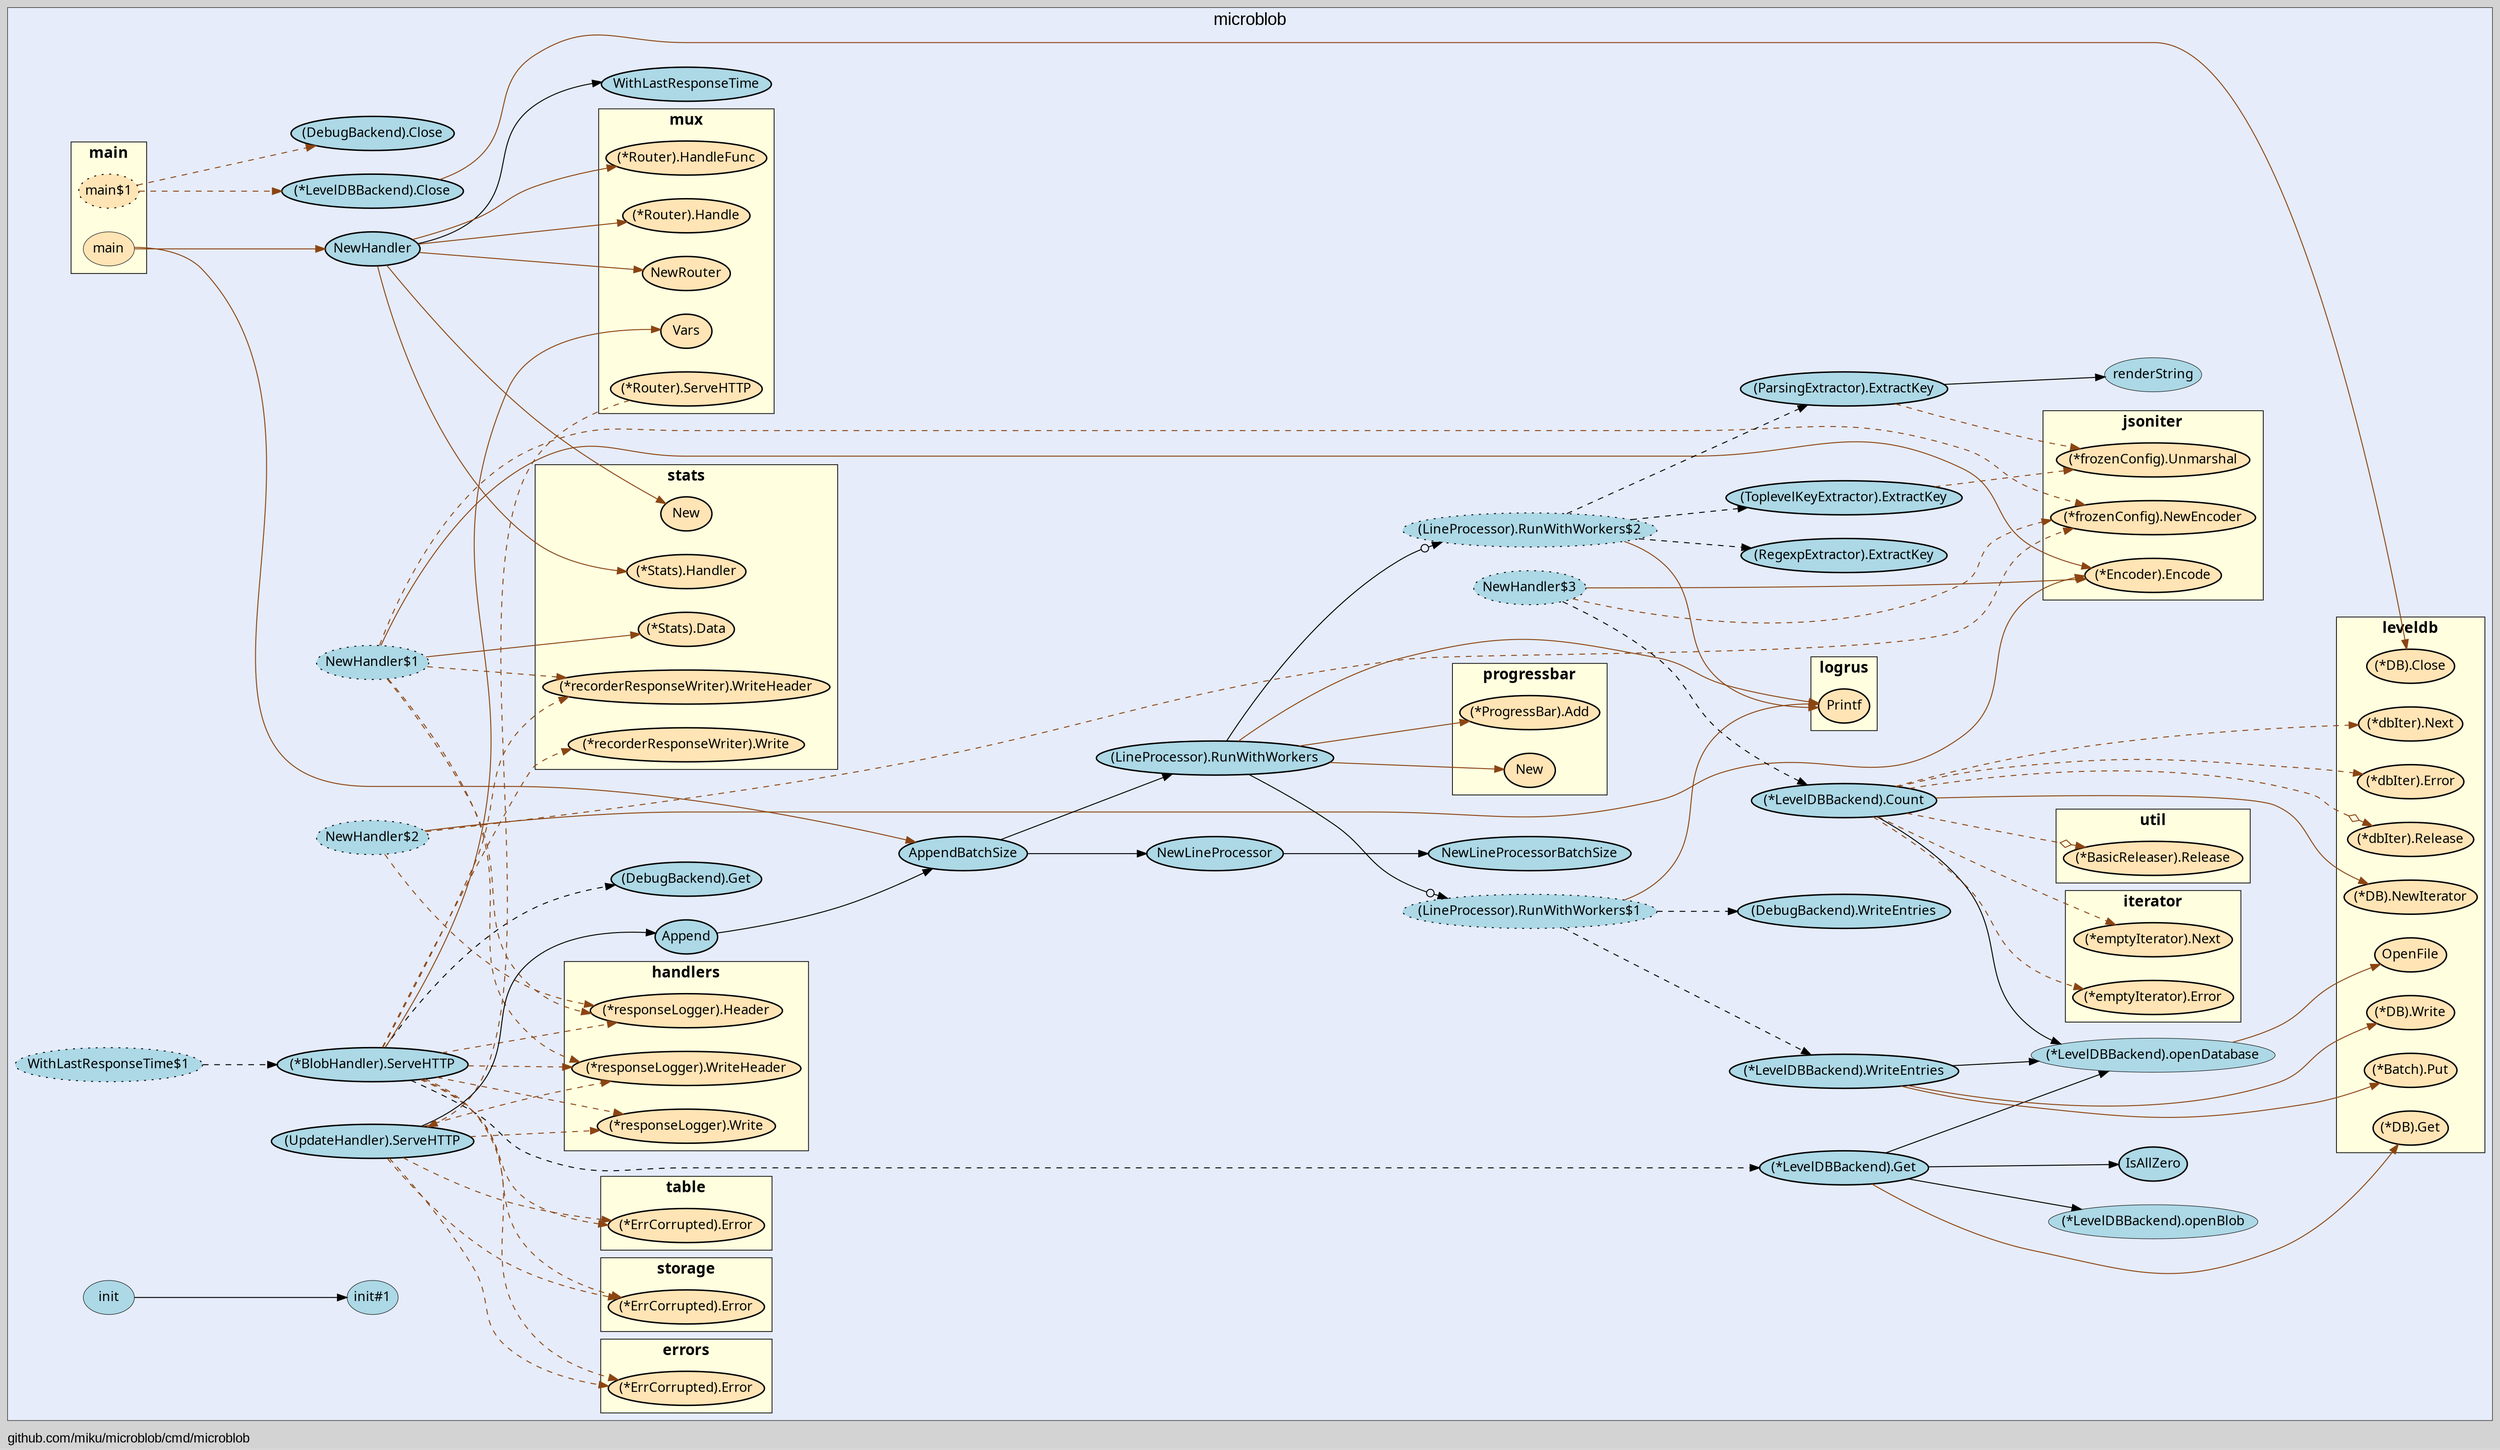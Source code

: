 digraph gocallvis {
    label="github.com/miku/microblob/cmd/microblob";
    labeljust="l";
    fontname="Arial";
    fontsize="14";
    rankdir="LR";
    bgcolor="lightgray";
    style="solid";
    penwidth="0.5";
    pad="0.0";
    nodesep="0.35";

    node [shape="ellipse" style="filled" fillcolor="honeydew" fontname="Verdana" penwidth="1.0" margin="0.05,0.0"];
    edge [minlen="2"]

    subgraph "cluster_focus" {
        bgcolor="#e6ecfa";
label="microblob";
labelloc="t";
labeljust="c";
fontsize="18";
        
        "github.com/miku/microblob.NewHandler$1" [ style="dotted,filled" fillcolor="lightblue" label="NewHandler$1" ]
        "github.com/miku/microblob.NewHandler$2" [ fillcolor="lightblue" label="NewHandler$2" style="dotted,filled" ]
        "github.com/miku/microblob.NewHandler$3" [ fillcolor="lightblue" label="NewHandler$3" style="dotted,filled" ]
        "(*github.com/miku/microblob.LevelDBBackend).openDatabase" [ label="(*LevelDBBackend).openDatabase" penwidth="0.5" fillcolor="lightblue" ]
        "(*github.com/miku/microblob.LevelDBBackend).Count" [ fillcolor="lightblue" label="(*LevelDBBackend).Count" penwidth="1.5" ]
        "(*github.com/miku/microblob.BlobHandler).ServeHTTP" [ penwidth="1.5" fillcolor="lightblue" label="(*BlobHandler).ServeHTTP" ]
        "(*github.com/miku/microblob.LevelDBBackend).Get" [ penwidth="1.5" fillcolor="lightblue" label="(*LevelDBBackend).Get" ]
        "(*github.com/miku/microblob.LevelDBBackend).openBlob" [ fillcolor="lightblue" label="(*LevelDBBackend).openBlob" penwidth="0.5" ]
        "github.com/miku/microblob.IsAllZero" [ label="IsAllZero" penwidth="1.5" fillcolor="lightblue" ]
        "(github.com/miku/microblob.DebugBackend).Get" [ label="(DebugBackend).Get" penwidth="1.5" fillcolor="lightblue" ]
        "github.com/miku/microblob.WithLastResponseTime$1" [ label="WithLastResponseTime$1" style="dotted,filled" fillcolor="lightblue" ]
        "github.com/miku/microblob.NewLineProcessor" [ fillcolor="lightblue" label="NewLineProcessor" penwidth="1.5" ]
        "github.com/miku/microblob.NewLineProcessorBatchSize" [ fillcolor="lightblue" label="NewLineProcessorBatchSize" penwidth="1.5" ]
        "github.com/miku/microblob.AppendBatchSize" [ fillcolor="lightblue" label="AppendBatchSize" penwidth="1.5" ]
        "(github.com/miku/microblob.LineProcessor).RunWithWorkers$2" [ fillcolor="lightblue" label="(LineProcessor).RunWithWorkers$2" style="dotted,filled" ]
        "(github.com/miku/microblob.RegexpExtractor).ExtractKey" [ fillcolor="lightblue" label="(RegexpExtractor).ExtractKey" penwidth="1.5" ]
        "(github.com/miku/microblob.ParsingExtractor).ExtractKey" [ fillcolor="lightblue" label="(ParsingExtractor).ExtractKey" penwidth="1.5" ]
        "github.com/miku/microblob.renderString" [ fillcolor="lightblue" label="renderString" penwidth="0.5" ]
        "(github.com/miku/microblob.ToplevelKeyExtractor).ExtractKey" [ penwidth="1.5" fillcolor="lightblue" label="(ToplevelKeyExtractor).ExtractKey" ]
        "(github.com/miku/microblob.LineProcessor).RunWithWorkers" [ penwidth="1.5" fillcolor="lightblue" label="(LineProcessor).RunWithWorkers" ]
        "(github.com/miku/microblob.LineProcessor).RunWithWorkers$1" [ fillcolor="lightblue" label="(LineProcessor).RunWithWorkers$1" style="dotted,filled" ]
        "(github.com/miku/microblob.DebugBackend).WriteEntries" [ fillcolor="lightblue" label="(DebugBackend).WriteEntries" penwidth="1.5" ]
        "(*github.com/miku/microblob.LevelDBBackend).WriteEntries" [ fillcolor="lightblue" label="(*LevelDBBackend).WriteEntries" penwidth="1.5" ]
        "github.com/miku/microblob.Append" [ fillcolor="lightblue" label="Append" penwidth="1.5" ]
        "(github.com/miku/microblob.UpdateHandler).ServeHTTP" [ fillcolor="lightblue" label="(UpdateHandler).ServeHTTP" penwidth="1.5" ]
        "(*github.com/miku/microblob.LevelDBBackend).Close" [ fillcolor="lightblue" label="(*LevelDBBackend).Close" penwidth="1.5" ]
        "(github.com/miku/microblob.DebugBackend).Close" [ fillcolor="lightblue" label="(DebugBackend).Close" penwidth="1.5" ]
        "github.com/miku/microblob.init" [ penwidth="0.5" fillcolor="lightblue" label="init" ]
        "github.com/miku/microblob.init#1" [ label="init#1" penwidth="0.5" fillcolor="lightblue" ]
        "github.com/miku/microblob.NewHandler" [ fillcolor="lightblue" label="NewHandler" penwidth="1.5" ]
        "github.com/miku/microblob.WithLastResponseTime" [ label="WithLastResponseTime" penwidth="1.5" fillcolor="lightblue" ]
        
        subgraph "cluster_github.com/gorilla/handlers" {
        fontsize="16";
style="filled";
tooltip="package: github.com/gorilla/handlers";
rank="sink";
label="handlers";
URL="/?f=github.com/gorilla/handlers";
penwidth="0.8";
fillcolor="lightyellow";
fontname="Tahoma bold";
        
        "(*github.com/gorilla/handlers.responseLogger).Header" [ fillcolor="moccasin" label="(*responseLogger).Header" penwidth="1.5" ]
        "(*github.com/gorilla/handlers.responseLogger).WriteHeader" [ penwidth="1.5" fillcolor="moccasin" label="(*responseLogger).WriteHeader" ]
        "(*github.com/gorilla/handlers.responseLogger).Write" [ fillcolor="moccasin" label="(*responseLogger).Write" penwidth="1.5" ]
        
    }

        subgraph "cluster_github.com/gorilla/mux" {
        penwidth="0.8";
label="mux";
URL="/?f=github.com/gorilla/mux";
fontname="Tahoma bold";
rank="sink";
tooltip="package: github.com/gorilla/mux";
fontsize="16";
style="filled";
fillcolor="lightyellow";
        
        "github.com/gorilla/mux.Vars" [ fillcolor="moccasin" label="Vars" penwidth="1.5" ]
        "(*github.com/gorilla/mux.Router).ServeHTTP" [ fillcolor="moccasin" label="(*Router).ServeHTTP" penwidth="1.5" ]
        "github.com/gorilla/mux.NewRouter" [ fillcolor="moccasin" label="NewRouter" penwidth="1.5" ]
        "(*github.com/gorilla/mux.Router).Handle" [ fillcolor="moccasin" label="(*Router).Handle" penwidth="1.5" ]
        "(*github.com/gorilla/mux.Router).HandleFunc" [ penwidth="1.5" fillcolor="moccasin" label="(*Router).HandleFunc" ]
        
    }

        subgraph "cluster_github.com/json-iterator/go" {
        style="filled";
fontname="Tahoma bold";
rank="sink";
label="jsoniter";
penwidth="0.8";
fontsize="16";
fillcolor="lightyellow";
URL="/?f=github.com/json-iterator/go";
tooltip="package: github.com/json-iterator/go";
        
        "(*github.com/json-iterator/go.Encoder).Encode" [ fillcolor="moccasin" label="(*Encoder).Encode" penwidth="1.5" ]
        "(*github.com/json-iterator/go.frozenConfig).NewEncoder" [ fillcolor="moccasin" label="(*frozenConfig).NewEncoder" penwidth="1.5" ]
        "(*github.com/json-iterator/go.frozenConfig).Unmarshal" [ fillcolor="moccasin" label="(*frozenConfig).Unmarshal" penwidth="1.5" ]
        
    }

        subgraph "cluster_github.com/miku/microblob/cmd/microblob" {
        penwidth="0.8";
fillcolor="lightyellow";
fontname="Tahoma bold";
rank="sink";
label="main";
URL="/?f=github.com/miku/microblob/cmd/microblob";
tooltip="package: github.com/miku/microblob/cmd/microblob";
fontsize="16";
style="filled";
        
        "github.com/miku/microblob/cmd/microblob.main$1" [ style="dotted,filled" fillcolor="moccasin" label="main$1" ]
        "github.com/miku/microblob/cmd/microblob.main" [ fillcolor="moccasin" label="main" penwidth="0.5" ]
        
    }

        subgraph "cluster_github.com/schollz/progressbar" {
        fontname="Tahoma bold";
rank="sink";
tooltip="package: github.com/schollz/progressbar";
penwidth="0.8";
fillcolor="lightyellow";
label="progressbar";
URL="/?f=github.com/schollz/progressbar";
fontsize="16";
style="filled";
        
        "github.com/schollz/progressbar.New" [ fillcolor="moccasin" label="New" penwidth="1.5" ]
        "(*github.com/schollz/progressbar.ProgressBar).Add" [ penwidth="1.5" fillcolor="moccasin" label="(*ProgressBar).Add" ]
        
    }

        subgraph "cluster_github.com/sirupsen/logrus" {
        fillcolor="lightyellow";
rank="sink";
label="logrus";
URL="/?f=github.com/sirupsen/logrus";
tooltip="package: github.com/sirupsen/logrus";
fontsize="16";
style="filled";
fontname="Tahoma bold";
penwidth="0.8";
        
        "github.com/sirupsen/logrus.Printf" [ fillcolor="moccasin" label="Printf" penwidth="1.5" ]
        
    }

        subgraph "cluster_github.com/syndtr/goleveldb/leveldb" {
        penwidth="0.8";
fillcolor="lightyellow";
label="leveldb";
URL="/?f=github.com/syndtr/goleveldb/leveldb";
tooltip="package: github.com/syndtr/goleveldb/leveldb";
fontsize="16";
style="filled";
fontname="Tahoma bold";
rank="sink";
        
        "github.com/syndtr/goleveldb/leveldb.OpenFile" [ fillcolor="moccasin" label="OpenFile" penwidth="1.5" ]
        "(*github.com/syndtr/goleveldb/leveldb.DB).NewIterator" [ fillcolor="moccasin" label="(*DB).NewIterator" penwidth="1.5" ]
        "(*github.com/syndtr/goleveldb/leveldb.dbIter).Release" [ penwidth="1.5" fillcolor="moccasin" label="(*dbIter).Release" ]
        "(*github.com/syndtr/goleveldb/leveldb.dbIter).Error" [ fillcolor="moccasin" label="(*dbIter).Error" penwidth="1.5" ]
        "(*github.com/syndtr/goleveldb/leveldb.dbIter).Next" [ fillcolor="moccasin" label="(*dbIter).Next" penwidth="1.5" ]
        "(*github.com/syndtr/goleveldb/leveldb.DB).Get" [ penwidth="1.5" fillcolor="moccasin" label="(*DB).Get" ]
        "(*github.com/syndtr/goleveldb/leveldb.Batch).Put" [ fillcolor="moccasin" label="(*Batch).Put" penwidth="1.5" ]
        "(*github.com/syndtr/goleveldb/leveldb.DB).Write" [ fillcolor="moccasin" label="(*DB).Write" penwidth="1.5" ]
        "(*github.com/syndtr/goleveldb/leveldb.DB).Close" [ fillcolor="moccasin" label="(*DB).Close" penwidth="1.5" ]
        
    }

        subgraph "cluster_github.com/syndtr/goleveldb/leveldb/errors" {
        fontname="Tahoma bold";
rank="sink";
URL="/?f=github.com/syndtr/goleveldb/leveldb/errors";
penwidth="0.8";
fontsize="16";
style="filled";
fillcolor="lightyellow";
label="errors";
tooltip="package: github.com/syndtr/goleveldb/leveldb/errors";
        
        "(*github.com/syndtr/goleveldb/leveldb/errors.ErrCorrupted).Error" [ fillcolor="moccasin" label="(*ErrCorrupted).Error" penwidth="1.5" ]
        
    }

        subgraph "cluster_github.com/syndtr/goleveldb/leveldb/iterator" {
        fontname="Tahoma bold";
rank="sink";
label="iterator";
fontsize="16";
style="filled";
fillcolor="lightyellow";
URL="/?f=github.com/syndtr/goleveldb/leveldb/iterator";
tooltip="package: github.com/syndtr/goleveldb/leveldb/iterator";
penwidth="0.8";
        
        "(*github.com/syndtr/goleveldb/leveldb/iterator.emptyIterator).Error" [ penwidth="1.5" fillcolor="moccasin" label="(*emptyIterator).Error" ]
        "(*github.com/syndtr/goleveldb/leveldb/iterator.emptyIterator).Next" [ label="(*emptyIterator).Next" penwidth="1.5" fillcolor="moccasin" ]
        
    }

        subgraph "cluster_github.com/syndtr/goleveldb/leveldb/storage" {
        penwidth="0.8";
style="filled";
fontname="Tahoma bold";
label="storage";
URL="/?f=github.com/syndtr/goleveldb/leveldb/storage";
tooltip="package: github.com/syndtr/goleveldb/leveldb/storage";
fontsize="16";
fillcolor="lightyellow";
rank="sink";
        
        "(*github.com/syndtr/goleveldb/leveldb/storage.ErrCorrupted).Error" [ label="(*ErrCorrupted).Error" penwidth="1.5" fillcolor="moccasin" ]
        
    }

        subgraph "cluster_github.com/syndtr/goleveldb/leveldb/table" {
        style="filled";
fontname="Tahoma bold";
rank="sink";
label="table";
penwidth="0.8";
fillcolor="lightyellow";
URL="/?f=github.com/syndtr/goleveldb/leveldb/table";
tooltip="package: github.com/syndtr/goleveldb/leveldb/table";
fontsize="16";
        
        "(*github.com/syndtr/goleveldb/leveldb/table.ErrCorrupted).Error" [ fillcolor="moccasin" label="(*ErrCorrupted).Error" penwidth="1.5" ]
        
    }

        subgraph "cluster_github.com/syndtr/goleveldb/leveldb/util" {
        fontsize="16";
fillcolor="lightyellow";
rank="sink";
label="util";
penwidth="0.8";
style="filled";
fontname="Tahoma bold";
URL="/?f=github.com/syndtr/goleveldb/leveldb/util";
tooltip="package: github.com/syndtr/goleveldb/leveldb/util";
        
        "(*github.com/syndtr/goleveldb/leveldb/util.BasicReleaser).Release" [ fillcolor="moccasin" label="(*BasicReleaser).Release" penwidth="1.5" ]
        
    }

        subgraph "cluster_github.com/thoas/stats" {
        URL="/?f=github.com/thoas/stats";
style="filled";
fillcolor="lightyellow";
fontname="Tahoma bold";
rank="sink";
penwidth="0.8";
fontsize="16";
label="stats";
tooltip="package: github.com/thoas/stats";
        
        "(*github.com/thoas/stats.Stats).Data" [ fillcolor="moccasin" label="(*Stats).Data" penwidth="1.5" ]
        "(*github.com/thoas/stats.recorderResponseWriter).WriteHeader" [ label="(*recorderResponseWriter).WriteHeader" penwidth="1.5" fillcolor="moccasin" ]
        "(*github.com/thoas/stats.recorderResponseWriter).Write" [ label="(*recorderResponseWriter).Write" penwidth="1.5" fillcolor="moccasin" ]
        "github.com/thoas/stats.New" [ fillcolor="moccasin" label="New" penwidth="1.5" ]
        "(*github.com/thoas/stats.Stats).Handler" [ fillcolor="moccasin" label="(*Stats).Handler" penwidth="1.5" ]
        
    }

    }

    "github.com/miku/microblob.NewHandler$1" -> "(*github.com/thoas/stats.Stats).Data" [ color="saddlebrown" ]
    "github.com/miku/microblob.NewHandler$1" -> "(*github.com/json-iterator/go.Encoder).Encode" [ color="saddlebrown" ]
    "github.com/miku/microblob.NewHandler$1" -> "(*github.com/thoas/stats.recorderResponseWriter).WriteHeader" [ style="dashed" color="saddlebrown" ]
    "github.com/miku/microblob.NewHandler$1" -> "(*github.com/gorilla/handlers.responseLogger).Header" [ style="dashed" color="saddlebrown" ]
    "github.com/miku/microblob.NewHandler$1" -> "(*github.com/gorilla/handlers.responseLogger).WriteHeader" [ style="dashed" color="saddlebrown" ]
    "github.com/miku/microblob.NewHandler$1" -> "(*github.com/json-iterator/go.frozenConfig).NewEncoder" [ style="dashed" color="saddlebrown" ]
    "github.com/miku/microblob.NewHandler$2" -> "(*github.com/json-iterator/go.Encoder).Encode" [ color="saddlebrown" ]
    "github.com/miku/microblob.NewHandler$2" -> "(*github.com/gorilla/handlers.responseLogger).Header" [ color="saddlebrown" style="dashed" ]
    "github.com/miku/microblob.NewHandler$2" -> "(*github.com/json-iterator/go.frozenConfig).NewEncoder" [ style="dashed" color="saddlebrown" ]
    "github.com/miku/microblob.NewHandler$3" -> "(*github.com/json-iterator/go.Encoder).Encode" [ color="saddlebrown" ]
    "(*github.com/miku/microblob.LevelDBBackend).openDatabase" -> "github.com/syndtr/goleveldb/leveldb.OpenFile" [ color="saddlebrown" ]
    "(*github.com/miku/microblob.LevelDBBackend).Count" -> "(*github.com/miku/microblob.LevelDBBackend).openDatabase" [  ]
    "(*github.com/miku/microblob.LevelDBBackend).Count" -> "(*github.com/syndtr/goleveldb/leveldb.DB).NewIterator" [ color="saddlebrown" ]
    "(*github.com/miku/microblob.LevelDBBackend).Count" -> "(*github.com/syndtr/goleveldb/leveldb/util.BasicReleaser).Release" [ arrowhead="normalnoneodiamond" color="saddlebrown" style="dashed" ]
    "(*github.com/miku/microblob.LevelDBBackend).Count" -> "(*github.com/syndtr/goleveldb/leveldb.dbIter).Release" [ style="dashed" arrowhead="normalnoneodiamond" color="saddlebrown" ]
    "(*github.com/miku/microblob.LevelDBBackend).Count" -> "(*github.com/syndtr/goleveldb/leveldb/iterator.emptyIterator).Error" [ style="dashed" color="saddlebrown" ]
    "(*github.com/miku/microblob.LevelDBBackend).Count" -> "(*github.com/syndtr/goleveldb/leveldb.dbIter).Error" [ style="dashed" color="saddlebrown" ]
    "(*github.com/miku/microblob.LevelDBBackend).Count" -> "(*github.com/syndtr/goleveldb/leveldb/iterator.emptyIterator).Next" [ style="dashed" color="saddlebrown" ]
    "(*github.com/miku/microblob.LevelDBBackend).Count" -> "(*github.com/syndtr/goleveldb/leveldb.dbIter).Next" [ style="dashed" color="saddlebrown" ]
    "github.com/miku/microblob.NewHandler$3" -> "(*github.com/miku/microblob.LevelDBBackend).Count" [ style="dashed" ]
    "github.com/miku/microblob.NewHandler$3" -> "(*github.com/json-iterator/go.frozenConfig).NewEncoder" [ style="dashed" color="saddlebrown" ]
    "(*github.com/miku/microblob.BlobHandler).ServeHTTP" -> "github.com/gorilla/mux.Vars" [ color="saddlebrown" ]
    "(*github.com/miku/microblob.BlobHandler).ServeHTTP" -> "(*github.com/thoas/stats.recorderResponseWriter).Write" [ style="dashed" color="saddlebrown" ]
    "(*github.com/miku/microblob.BlobHandler).ServeHTTP" -> "(*github.com/gorilla/handlers.responseLogger).Header" [ style="dashed" color="saddlebrown" ]
    "(*github.com/miku/microblob.BlobHandler).ServeHTTP" -> "(*github.com/gorilla/handlers.responseLogger).Write" [ style="dashed" color="saddlebrown" ]
    "(*github.com/miku/microblob.LevelDBBackend).Get" -> "(*github.com/miku/microblob.LevelDBBackend).openDatabase" [  ]
    "(*github.com/miku/microblob.LevelDBBackend).Get" -> "(*github.com/syndtr/goleveldb/leveldb.DB).Get" [ color="saddlebrown" ]
    "(*github.com/miku/microblob.LevelDBBackend).Get" -> "(*github.com/miku/microblob.LevelDBBackend).openBlob" [  ]
    "(*github.com/miku/microblob.LevelDBBackend).Get" -> "github.com/miku/microblob.IsAllZero" [  ]
    "(*github.com/miku/microblob.BlobHandler).ServeHTTP" -> "(*github.com/miku/microblob.LevelDBBackend).Get" [ style="dashed" ]
    "(*github.com/miku/microblob.BlobHandler).ServeHTTP" -> "(github.com/miku/microblob.DebugBackend).Get" [ style="dashed" ]
    "(*github.com/miku/microblob.BlobHandler).ServeHTTP" -> "(*github.com/gorilla/handlers.responseLogger).WriteHeader" [ style="dashed" color="saddlebrown" ]
    "(*github.com/miku/microblob.BlobHandler).ServeHTTP" -> "(*github.com/thoas/stats.recorderResponseWriter).WriteHeader" [ style="dashed" color="saddlebrown" ]
    "(*github.com/miku/microblob.BlobHandler).ServeHTTP" -> "(*github.com/syndtr/goleveldb/leveldb/errors.ErrCorrupted).Error" [ style="dashed" color="saddlebrown" ]
    "(*github.com/miku/microblob.BlobHandler).ServeHTTP" -> "(*github.com/syndtr/goleveldb/leveldb/table.ErrCorrupted).Error" [ style="dashed" color="saddlebrown" ]
    "(*github.com/miku/microblob.BlobHandler).ServeHTTP" -> "(*github.com/syndtr/goleveldb/leveldb/storage.ErrCorrupted).Error" [ style="dashed" color="saddlebrown" ]
    "github.com/miku/microblob.WithLastResponseTime$1" -> "(*github.com/miku/microblob.BlobHandler).ServeHTTP" [ style="dashed" ]
    "github.com/miku/microblob.NewLineProcessor" -> "github.com/miku/microblob.NewLineProcessorBatchSize" [  ]
    "github.com/miku/microblob.AppendBatchSize" -> "github.com/miku/microblob.NewLineProcessor" [  ]
    "(github.com/miku/microblob.LineProcessor).RunWithWorkers$2" -> "github.com/sirupsen/logrus.Printf" [ color="saddlebrown" ]
    "(github.com/miku/microblob.LineProcessor).RunWithWorkers$2" -> "(github.com/miku/microblob.RegexpExtractor).ExtractKey" [ style="dashed" ]
    "(github.com/miku/microblob.ParsingExtractor).ExtractKey" -> "github.com/miku/microblob.renderString" [  ]
    "(github.com/miku/microblob.ParsingExtractor).ExtractKey" -> "(*github.com/json-iterator/go.frozenConfig).Unmarshal" [ style="dashed" color="saddlebrown" ]
    "(github.com/miku/microblob.LineProcessor).RunWithWorkers$2" -> "(github.com/miku/microblob.ParsingExtractor).ExtractKey" [ style="dashed" ]
    "(github.com/miku/microblob.ToplevelKeyExtractor).ExtractKey" -> "(*github.com/json-iterator/go.frozenConfig).Unmarshal" [ style="dashed" color="saddlebrown" ]
    "(github.com/miku/microblob.LineProcessor).RunWithWorkers$2" -> "(github.com/miku/microblob.ToplevelKeyExtractor).ExtractKey" [ style="dashed" ]
    "(github.com/miku/microblob.LineProcessor).RunWithWorkers" -> "(github.com/miku/microblob.LineProcessor).RunWithWorkers$2" [ arrowhead="normalnoneodot" ]
    "(github.com/miku/microblob.LineProcessor).RunWithWorkers$1" -> "github.com/sirupsen/logrus.Printf" [ color="saddlebrown" ]
    "(github.com/miku/microblob.LineProcessor).RunWithWorkers$1" -> "(github.com/miku/microblob.DebugBackend).WriteEntries" [ style="dashed" ]
    "(*github.com/miku/microblob.LevelDBBackend).WriteEntries" -> "(*github.com/miku/microblob.LevelDBBackend).openDatabase" [  ]
    "(*github.com/miku/microblob.LevelDBBackend).WriteEntries" -> "(*github.com/syndtr/goleveldb/leveldb.Batch).Put" [ color="saddlebrown" ]
    "(*github.com/miku/microblob.LevelDBBackend).WriteEntries" -> "(*github.com/syndtr/goleveldb/leveldb.DB).Write" [ color="saddlebrown" ]
    "(github.com/miku/microblob.LineProcessor).RunWithWorkers$1" -> "(*github.com/miku/microblob.LevelDBBackend).WriteEntries" [ style="dashed" ]
    "(github.com/miku/microblob.LineProcessor).RunWithWorkers" -> "(github.com/miku/microblob.LineProcessor).RunWithWorkers$1" [ arrowhead="normalnoneodot" ]
    "(github.com/miku/microblob.LineProcessor).RunWithWorkers" -> "github.com/schollz/progressbar.New" [ color="saddlebrown" ]
    "(github.com/miku/microblob.LineProcessor).RunWithWorkers" -> "github.com/sirupsen/logrus.Printf" [ color="saddlebrown" ]
    "(github.com/miku/microblob.LineProcessor).RunWithWorkers" -> "(*github.com/schollz/progressbar.ProgressBar).Add" [ color="saddlebrown" ]
    "github.com/miku/microblob.AppendBatchSize" -> "(github.com/miku/microblob.LineProcessor).RunWithWorkers" [  ]
    "github.com/miku/microblob.Append" -> "github.com/miku/microblob.AppendBatchSize" [  ]
    "(github.com/miku/microblob.UpdateHandler).ServeHTTP" -> "github.com/miku/microblob.Append" [  ]
    "(github.com/miku/microblob.UpdateHandler).ServeHTTP" -> "(*github.com/gorilla/handlers.responseLogger).WriteHeader" [ style="dashed" color="saddlebrown" ]
    "(github.com/miku/microblob.UpdateHandler).ServeHTTP" -> "(*github.com/gorilla/handlers.responseLogger).Write" [ style="dashed" color="saddlebrown" ]
    "(github.com/miku/microblob.UpdateHandler).ServeHTTP" -> "(*github.com/syndtr/goleveldb/leveldb/errors.ErrCorrupted).Error" [ style="dashed" color="saddlebrown" ]
    "(github.com/miku/microblob.UpdateHandler).ServeHTTP" -> "(*github.com/syndtr/goleveldb/leveldb/storage.ErrCorrupted).Error" [ style="dashed" color="saddlebrown" ]
    "(github.com/miku/microblob.UpdateHandler).ServeHTTP" -> "(*github.com/syndtr/goleveldb/leveldb/table.ErrCorrupted).Error" [ style="dashed" color="saddlebrown" ]
    "(*github.com/gorilla/mux.Router).ServeHTTP" -> "(github.com/miku/microblob.UpdateHandler).ServeHTTP" [ style="dashed" color="saddlebrown" ]
    "(*github.com/miku/microblob.LevelDBBackend).Close" -> "(*github.com/syndtr/goleveldb/leveldb.DB).Close" [ color="saddlebrown" ]
    "github.com/miku/microblob/cmd/microblob.main$1" -> "(*github.com/miku/microblob.LevelDBBackend).Close" [ color="saddlebrown" style="dashed" ]
    "github.com/miku/microblob/cmd/microblob.main$1" -> "(github.com/miku/microblob.DebugBackend).Close" [ style="dashed" color="saddlebrown" ]
    "github.com/miku/microblob.init" -> "github.com/miku/microblob.init#1" [  ]
    "github.com/miku/microblob/cmd/microblob.main" -> "github.com/miku/microblob.AppendBatchSize" [ color="saddlebrown" ]
    "github.com/miku/microblob.NewHandler" -> "github.com/thoas/stats.New" [ color="saddlebrown" ]
    "github.com/miku/microblob.NewHandler" -> "github.com/miku/microblob.WithLastResponseTime" [  ]
    "github.com/miku/microblob.NewHandler" -> "(*github.com/thoas/stats.Stats).Handler" [ color="saddlebrown" ]
    "github.com/miku/microblob.NewHandler" -> "github.com/gorilla/mux.NewRouter" [ color="saddlebrown" ]
    "github.com/miku/microblob.NewHandler" -> "(*github.com/gorilla/mux.Router).Handle" [ color="saddlebrown" ]
    "github.com/miku/microblob.NewHandler" -> "(*github.com/gorilla/mux.Router).HandleFunc" [ color="saddlebrown" ]
    "github.com/miku/microblob/cmd/microblob.main" -> "github.com/miku/microblob.NewHandler" [ color="saddlebrown" ]
}

